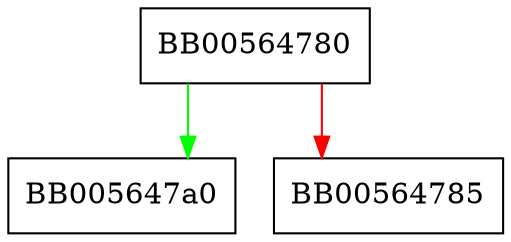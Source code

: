 digraph CMS_RecipientInfo_set0_key {
  node [shape="box"];
  graph [splines=ortho];
  BB00564780 -> BB005647a0 [color="green"];
  BB00564780 -> BB00564785 [color="red"];
}